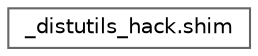 digraph "Graphical Class Hierarchy"
{
 // LATEX_PDF_SIZE
  bgcolor="transparent";
  edge [fontname=Helvetica,fontsize=10,labelfontname=Helvetica,labelfontsize=10];
  node [fontname=Helvetica,fontsize=10,shape=box,height=0.2,width=0.4];
  rankdir="LR";
  Node0 [id="Node000000",label="_distutils_hack.shim",height=0.2,width=0.4,color="grey40", fillcolor="white", style="filled",URL="$class__distutils__hack_1_1shim.html",tooltip=" "];
}
